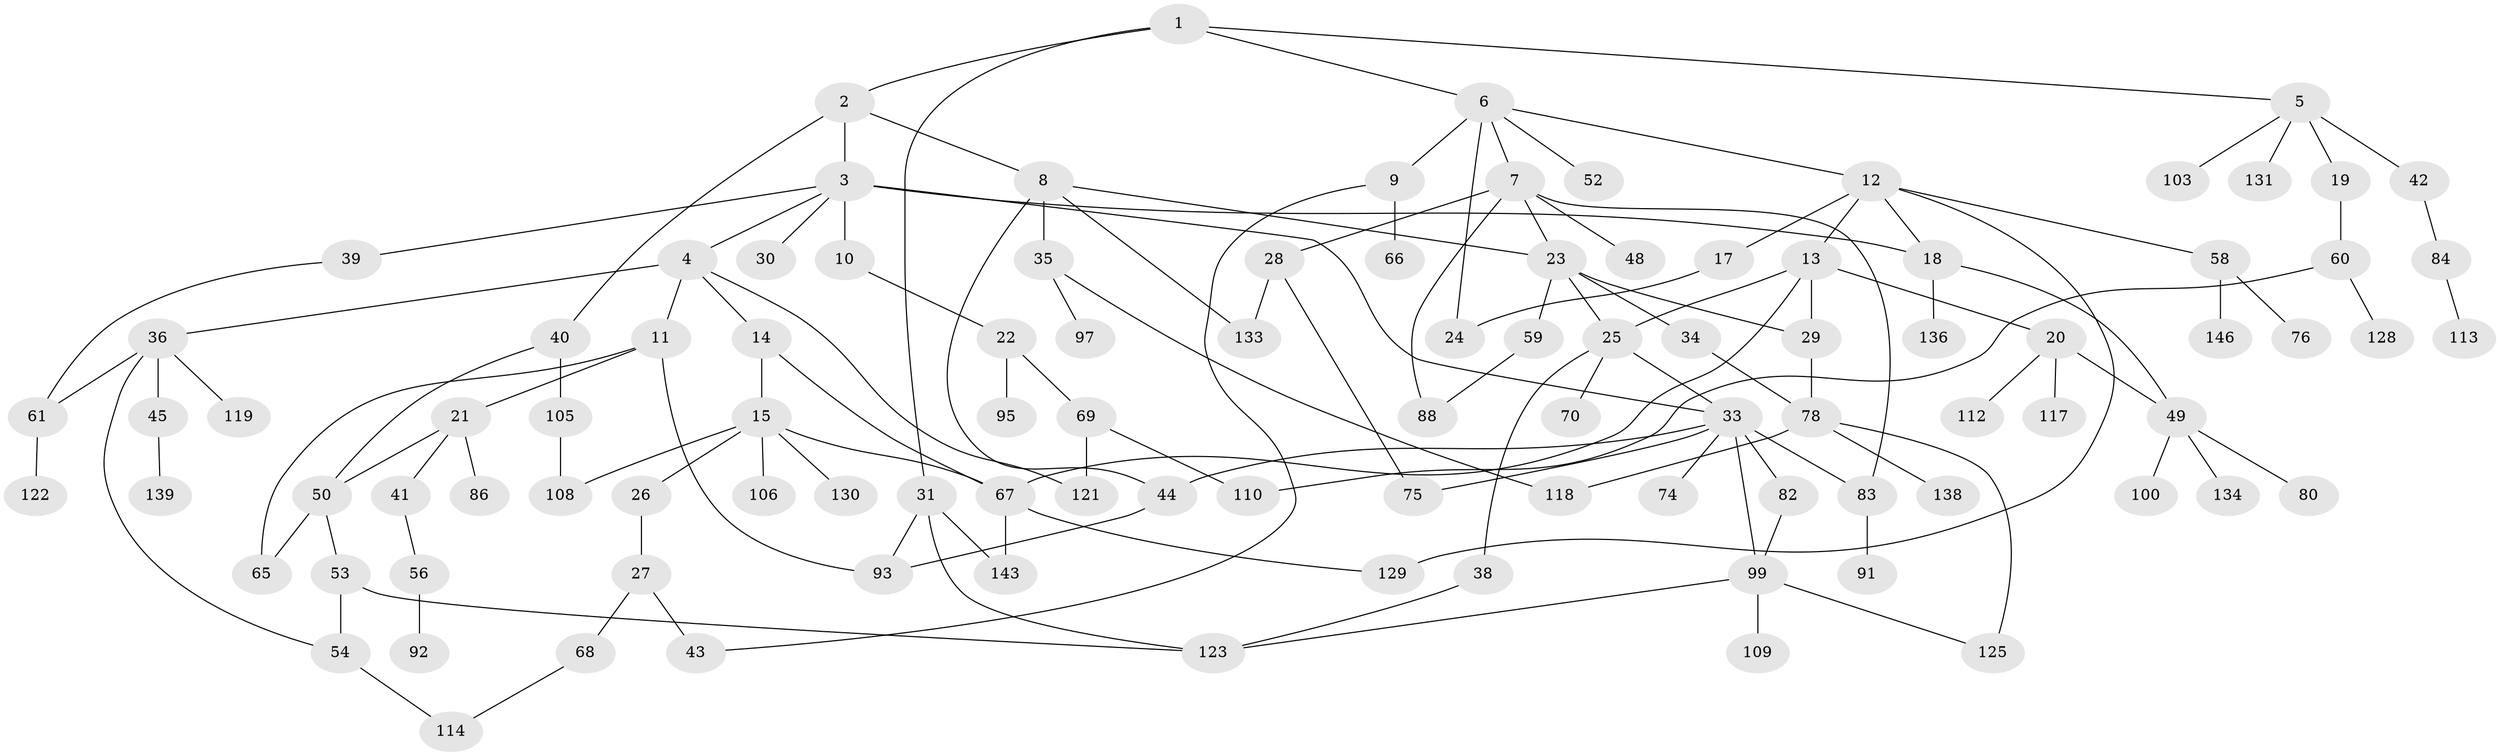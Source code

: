 // original degree distribution, {5: 0.08783783783783784, 4: 0.06756756756756757, 8: 0.006756756756756757, 7: 0.013513513513513514, 6: 0.02702702702702703, 3: 0.14864864864864866, 2: 0.34459459459459457, 1: 0.30405405405405406}
// Generated by graph-tools (version 1.1) at 2025/10/02/27/25 16:10:56]
// undirected, 103 vertices, 136 edges
graph export_dot {
graph [start="1"]
  node [color=gray90,style=filled];
  1 [super="+98"];
  2;
  3 [super="+94"];
  4 [super="+47"];
  5 [super="+51"];
  6 [super="+32"];
  7 [super="+16"];
  8 [super="+142"];
  9;
  10;
  11;
  12 [super="+62"];
  13;
  14;
  15 [super="+90"];
  17;
  18 [super="+64"];
  19;
  20 [super="+89"];
  21 [super="+127"];
  22;
  23 [super="+46"];
  24 [super="+85"];
  25 [super="+37"];
  26;
  27 [super="+63"];
  28;
  29 [super="+55"];
  30;
  31 [super="+141"];
  33 [super="+77"];
  34;
  35 [super="+71"];
  36 [super="+116"];
  38;
  39 [super="+102"];
  40 [super="+126"];
  41;
  42;
  43;
  44 [super="+145"];
  45 [super="+57"];
  48 [super="+115"];
  49 [super="+140"];
  50 [super="+148"];
  52;
  53 [super="+120"];
  54 [super="+137"];
  56 [super="+73"];
  58;
  59;
  60 [super="+72"];
  61 [super="+81"];
  65;
  66 [super="+104"];
  67 [super="+79"];
  68 [super="+107"];
  69;
  70;
  74;
  75 [super="+96"];
  76;
  78 [super="+101"];
  80;
  82;
  83;
  84;
  86 [super="+87"];
  88 [super="+132"];
  91;
  92;
  93;
  95;
  97;
  99 [super="+111"];
  100;
  103;
  105;
  106;
  108 [super="+135"];
  109;
  110;
  112;
  113 [super="+144"];
  114;
  117 [super="+147"];
  118;
  119;
  121 [super="+124"];
  122;
  123;
  125;
  128;
  129;
  130;
  131;
  133;
  134;
  136;
  138;
  139;
  143;
  146;
  1 -- 2;
  1 -- 5;
  1 -- 6;
  1 -- 31;
  2 -- 3;
  2 -- 8;
  2 -- 40;
  3 -- 4;
  3 -- 10;
  3 -- 18;
  3 -- 30;
  3 -- 39;
  3 -- 33;
  4 -- 11;
  4 -- 14;
  4 -- 36;
  4 -- 121;
  5 -- 19;
  5 -- 42 [weight=2];
  5 -- 103;
  5 -- 131;
  6 -- 7;
  6 -- 9;
  6 -- 12;
  6 -- 52;
  6 -- 24;
  7 -- 48;
  7 -- 88;
  7 -- 83;
  7 -- 23;
  7 -- 28;
  8 -- 23;
  8 -- 35;
  8 -- 44;
  8 -- 133;
  9 -- 66;
  9 -- 43;
  10 -- 22;
  11 -- 21;
  11 -- 65;
  11 -- 93;
  12 -- 13;
  12 -- 17;
  12 -- 58;
  12 -- 129;
  12 -- 18;
  13 -- 20;
  13 -- 25;
  13 -- 29;
  13 -- 67;
  14 -- 15;
  14 -- 67;
  15 -- 26;
  15 -- 130;
  15 -- 108;
  15 -- 106;
  15 -- 67;
  17 -- 24;
  18 -- 136;
  18 -- 49;
  19 -- 60;
  20 -- 49;
  20 -- 112;
  20 -- 117;
  21 -- 41;
  21 -- 50;
  21 -- 86;
  22 -- 69;
  22 -- 95;
  23 -- 34;
  23 -- 59;
  23 -- 25;
  23 -- 29;
  25 -- 33;
  25 -- 38;
  25 -- 70;
  26 -- 27;
  27 -- 43;
  27 -- 68;
  28 -- 133;
  28 -- 75;
  29 -- 78;
  31 -- 93;
  31 -- 143;
  31 -- 123;
  33 -- 74;
  33 -- 75;
  33 -- 99;
  33 -- 82;
  33 -- 83;
  33 -- 44;
  34 -- 78;
  35 -- 118;
  35 -- 97;
  36 -- 45;
  36 -- 119;
  36 -- 54;
  36 -- 61;
  38 -- 123;
  39 -- 61;
  40 -- 105;
  40 -- 50;
  41 -- 56;
  42 -- 84;
  44 -- 93;
  45 -- 139;
  49 -- 80;
  49 -- 100;
  49 -- 134;
  50 -- 53;
  50 -- 65;
  53 -- 54;
  53 -- 123;
  54 -- 114;
  56 -- 92;
  58 -- 76;
  58 -- 146;
  59 -- 88;
  60 -- 128;
  60 -- 110;
  61 -- 122;
  67 -- 129;
  67 -- 143;
  68 -- 114;
  69 -- 110;
  69 -- 121;
  78 -- 138;
  78 -- 118;
  78 -- 125;
  82 -- 99;
  83 -- 91;
  84 -- 113;
  99 -- 109;
  99 -- 125;
  99 -- 123;
  105 -- 108;
}
